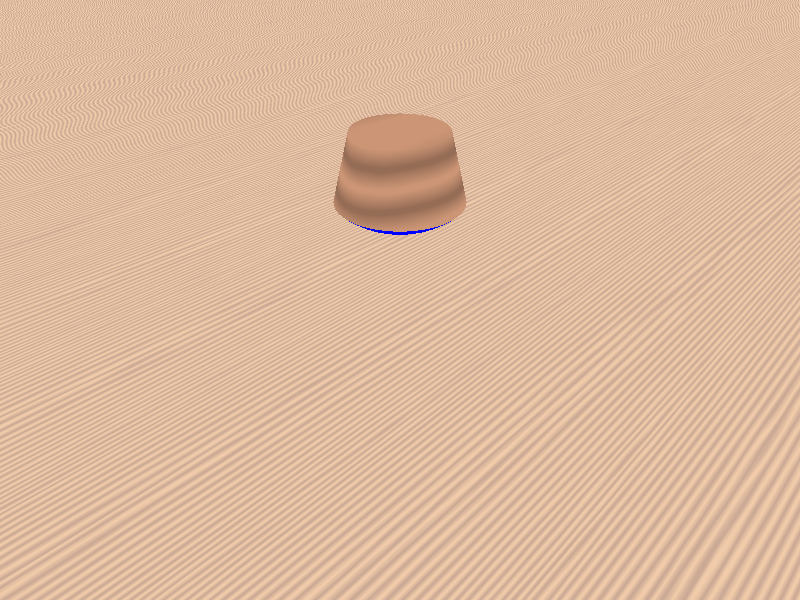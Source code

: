 //Ejemplo de pov ray

#include "colors.inc"
#include "textures.inc"

//Camara
camera{
    location <2,3,-2>
    look_at <0,1,0>
        }

//Sol
light_source{<1500,3000,-2500> color White}

//Peon de ajedrez, se utiliza un peon para ver como se comporta la diferencia con elementos inversos
difference{
//Cabeza del peon
sphere{
    <0,2,0>, .5     //Cristal azul
    texture{
        pigment{color Blue transmit .8}
        finish{phong .8}}
        interior{ior 2.5}
      }

//Cuerpo del peon      
cone{ <0,1,0>, .5, <0,2,0>, .25 inverse

    //Madera
    texture{
        DMFDarkOak
            translate 3*y
    }}
}

//suelo
plane{ <0,1,0>, 0
       //Madera
       texture{
          DMFWood6
      finish{phong .8}
                }
     }
